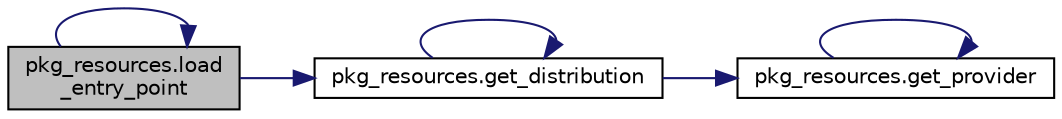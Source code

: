 digraph "pkg_resources.load_entry_point"
{
 // LATEX_PDF_SIZE
  edge [fontname="Helvetica",fontsize="10",labelfontname="Helvetica",labelfontsize="10"];
  node [fontname="Helvetica",fontsize="10",shape=record];
  rankdir="LR";
  Node1 [label="pkg_resources.load\l_entry_point",height=0.2,width=0.4,color="black", fillcolor="grey75", style="filled", fontcolor="black",tooltip=" "];
  Node1 -> Node2 [color="midnightblue",fontsize="10",style="solid",fontname="Helvetica"];
  Node2 [label="pkg_resources.get_distribution",height=0.2,width=0.4,color="black", fillcolor="white", style="filled",URL="$d0/de1/namespacepkg__resources.html#a2855f6a8b340925bb37a05cca44c6858",tooltip=" "];
  Node2 -> Node2 [color="midnightblue",fontsize="10",style="solid",fontname="Helvetica"];
  Node2 -> Node3 [color="midnightblue",fontsize="10",style="solid",fontname="Helvetica"];
  Node3 [label="pkg_resources.get_provider",height=0.2,width=0.4,color="black", fillcolor="white", style="filled",URL="$d0/de1/namespacepkg__resources.html#ae7d5476e7cb36e118cf324cda5f2ace5",tooltip=" "];
  Node3 -> Node3 [color="midnightblue",fontsize="10",style="solid",fontname="Helvetica"];
  Node1 -> Node1 [color="midnightblue",fontsize="10",style="solid",fontname="Helvetica"];
}
